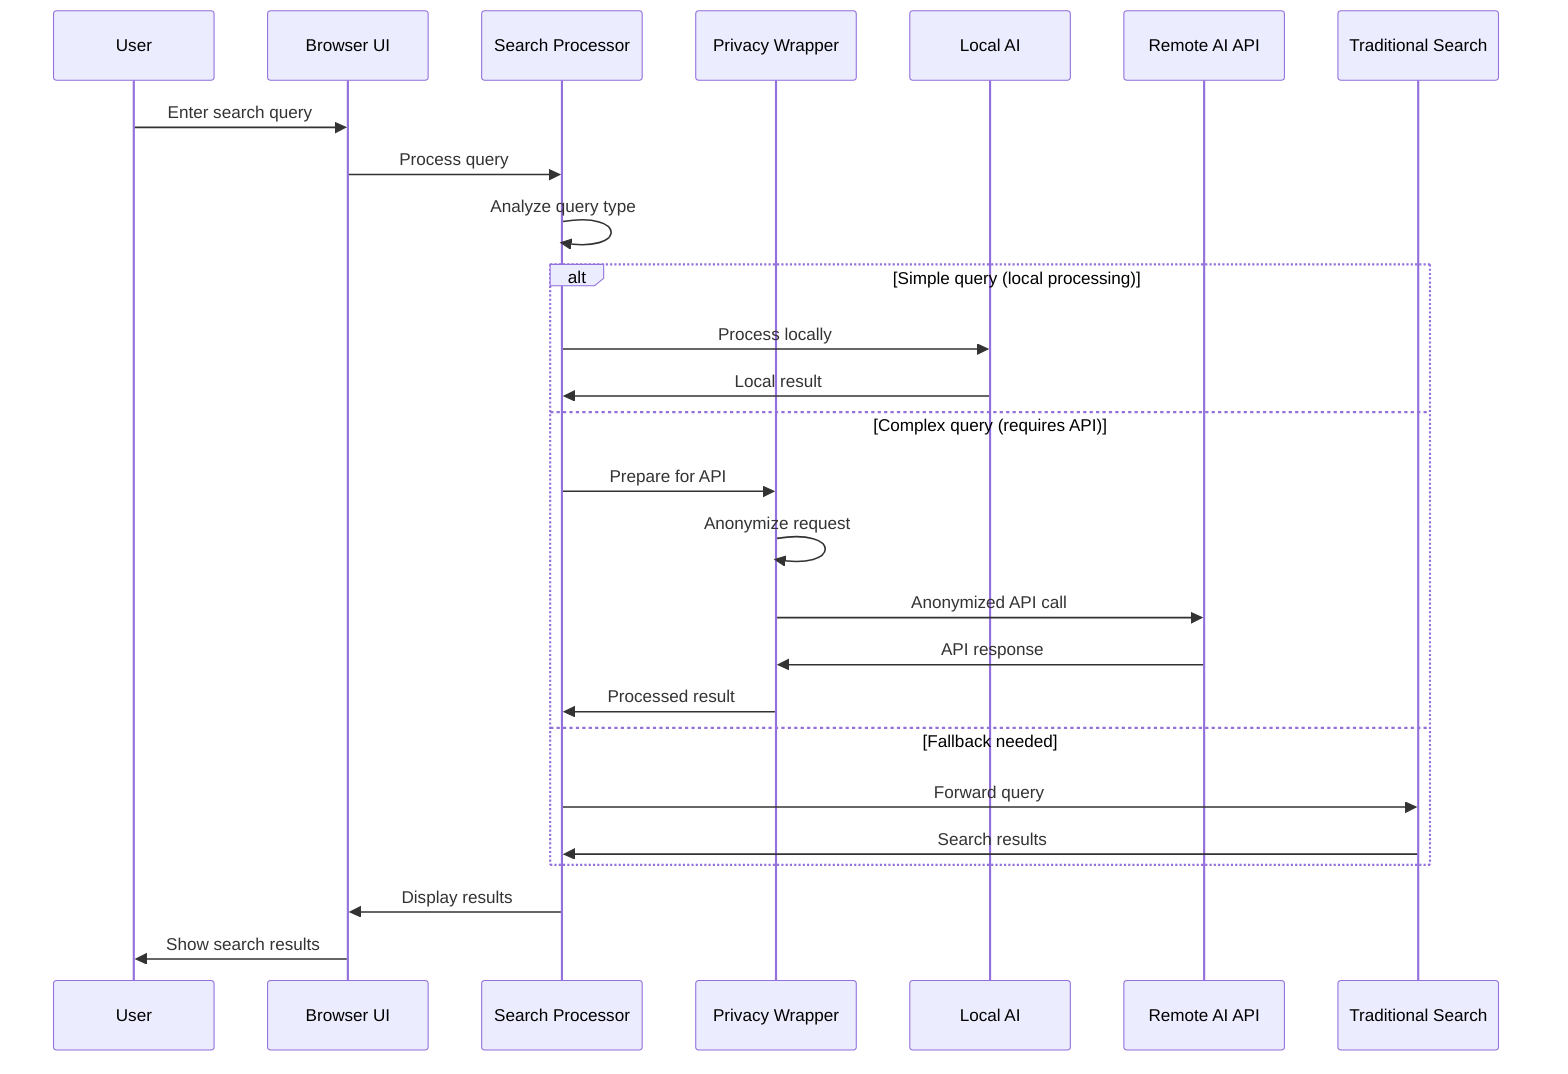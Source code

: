 sequenceDiagram
    participant User
    participant UI as Browser UI
    participant SearchProcessor as Search Processor
    participant PrivacyWrapper as Privacy Wrapper
    participant LocalAI as Local AI
    participant RemoteAI as Remote AI API
    participant TraditionalSearch as Traditional Search
    
    User->>UI: Enter search query
    UI->>SearchProcessor: Process query
    
    SearchProcessor->>SearchProcessor: Analyze query type
    
    alt Simple query (local processing)
        SearchProcessor->>LocalAI: Process locally
        LocalAI->>SearchProcessor: Local result
    else Complex query (requires API)
        SearchProcessor->>PrivacyWrapper: Prepare for API
        PrivacyWrapper->>PrivacyWrapper: Anonymize request
        PrivacyWrapper->>RemoteAI: Anonymized API call
        RemoteAI->>PrivacyWrapper: API response
        PrivacyWrapper->>SearchProcessor: Processed result
    else Fallback needed
        SearchProcessor->>TraditionalSearch: Forward query
        TraditionalSearch->>SearchProcessor: Search results
    end
    
    SearchProcessor->>UI: Display results
    UI->>User: Show search results